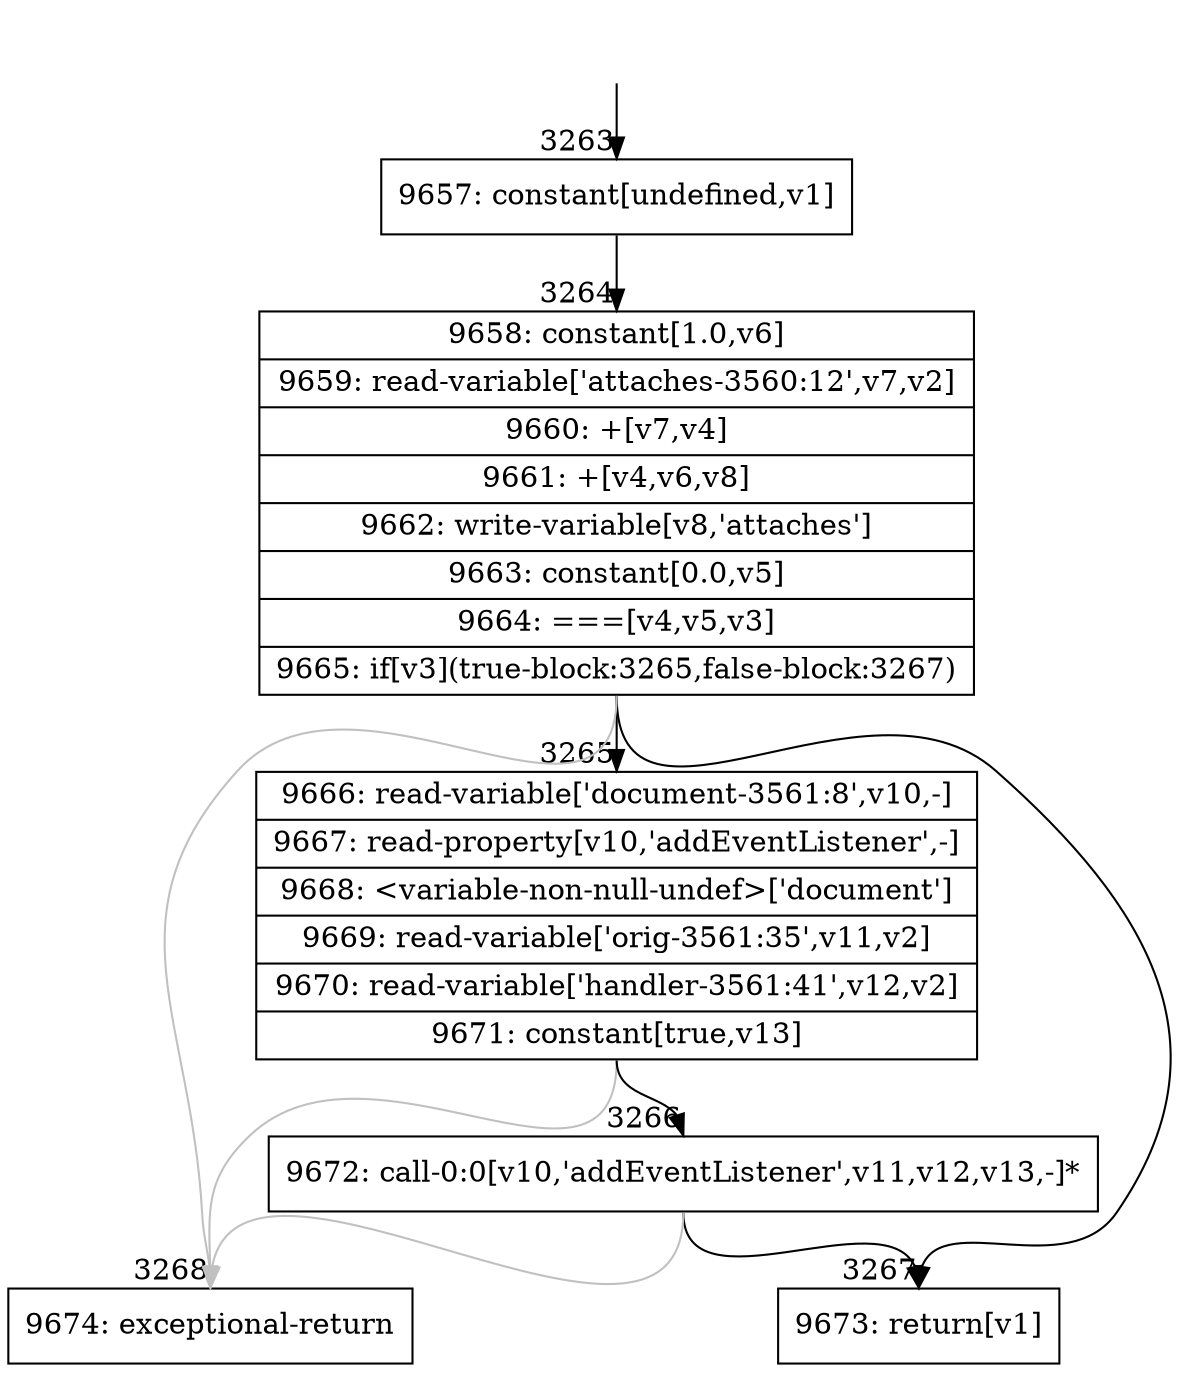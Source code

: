 digraph {
rankdir="TD"
BB_entry207[shape=none,label=""];
BB_entry207 -> BB3263 [tailport=s, headport=n, headlabel="    3263"]
BB3263 [shape=record label="{9657: constant[undefined,v1]}" ] 
BB3263 -> BB3264 [tailport=s, headport=n, headlabel="      3264"]
BB3264 [shape=record label="{9658: constant[1.0,v6]|9659: read-variable['attaches-3560:12',v7,v2]|9660: +[v7,v4]|9661: +[v4,v6,v8]|9662: write-variable[v8,'attaches']|9663: constant[0.0,v5]|9664: ===[v4,v5,v3]|9665: if[v3](true-block:3265,false-block:3267)}" ] 
BB3264 -> BB3265 [tailport=s, headport=n, headlabel="      3265"]
BB3264 -> BB3267 [tailport=s, headport=n, headlabel="      3267"]
BB3264 -> BB3268 [tailport=s, headport=n, color=gray, headlabel="      3268"]
BB3265 [shape=record label="{9666: read-variable['document-3561:8',v10,-]|9667: read-property[v10,'addEventListener',-]|9668: \<variable-non-null-undef\>['document']|9669: read-variable['orig-3561:35',v11,v2]|9670: read-variable['handler-3561:41',v12,v2]|9671: constant[true,v13]}" ] 
BB3265 -> BB3266 [tailport=s, headport=n, headlabel="      3266"]
BB3265 -> BB3268 [tailport=s, headport=n, color=gray]
BB3266 [shape=record label="{9672: call-0:0[v10,'addEventListener',v11,v12,v13,-]*}" ] 
BB3266 -> BB3267 [tailport=s, headport=n]
BB3266 -> BB3268 [tailport=s, headport=n, color=gray]
BB3267 [shape=record label="{9673: return[v1]}" ] 
BB3268 [shape=record label="{9674: exceptional-return}" ] 
}

